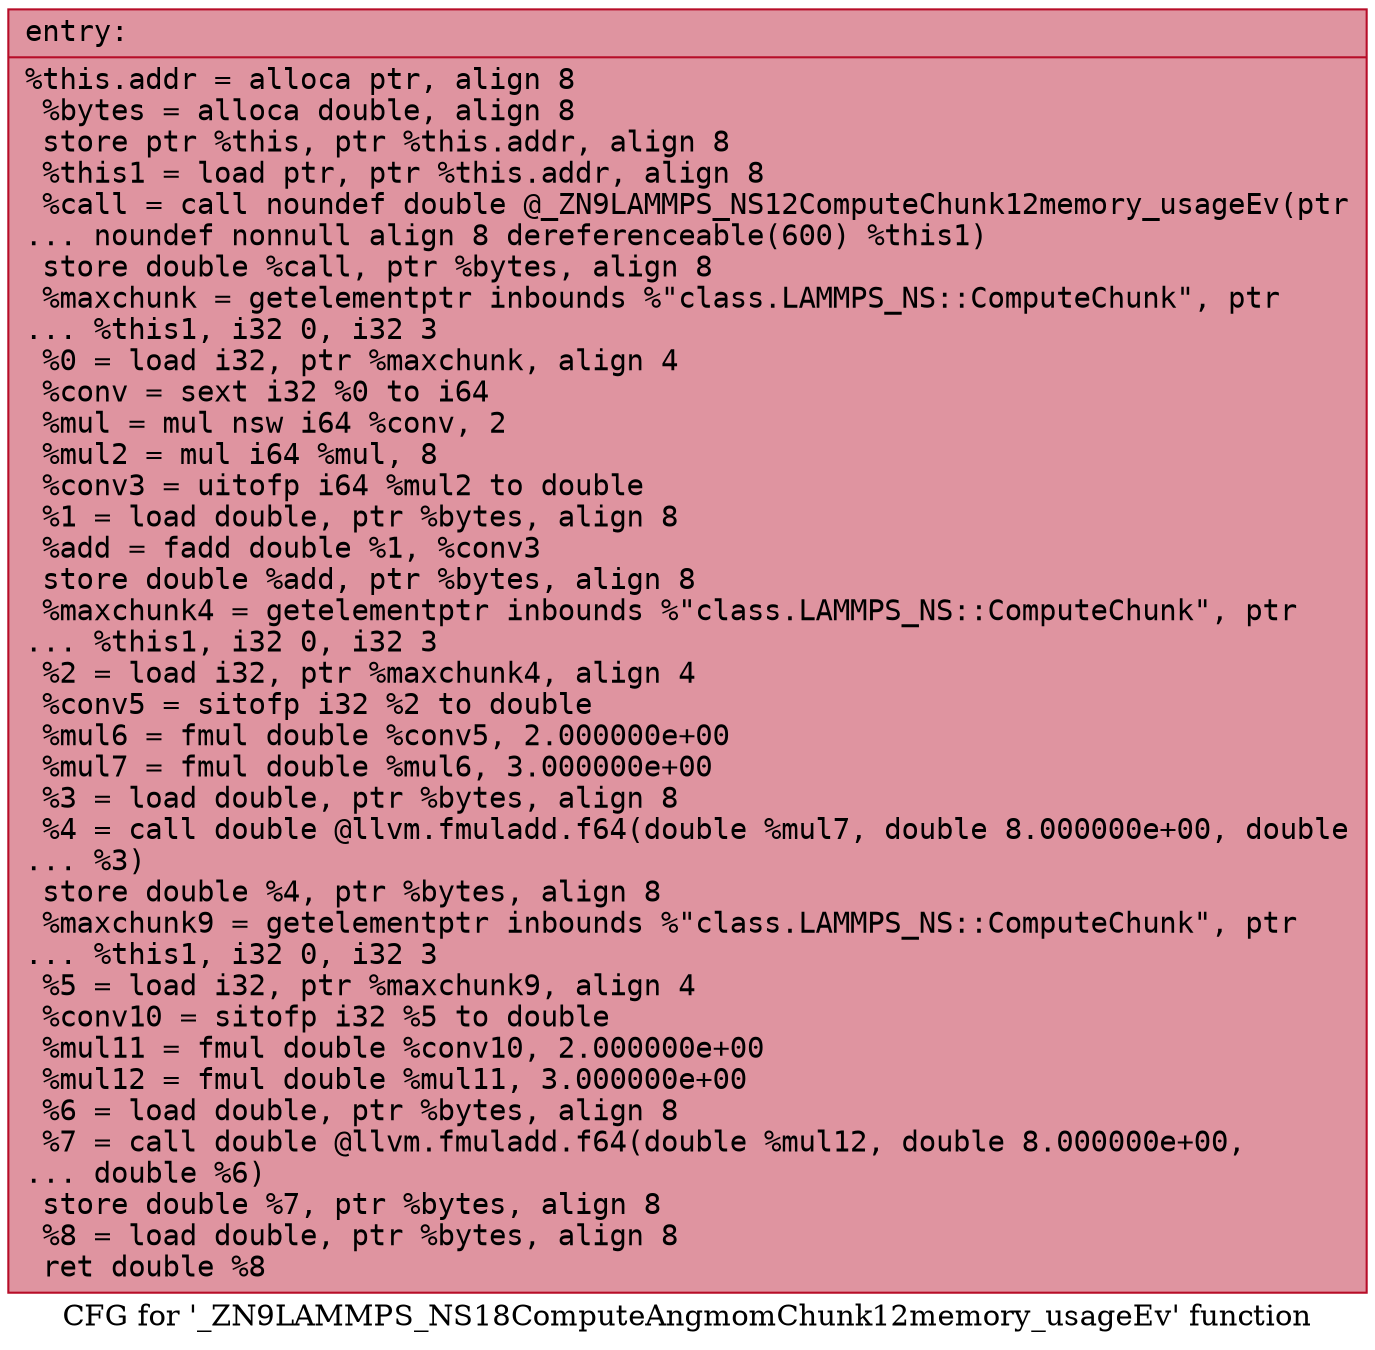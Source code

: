digraph "CFG for '_ZN9LAMMPS_NS18ComputeAngmomChunk12memory_usageEv' function" {
	label="CFG for '_ZN9LAMMPS_NS18ComputeAngmomChunk12memory_usageEv' function";

	Node0x55b35e9ed980 [shape=record,color="#b70d28ff", style=filled, fillcolor="#b70d2870" fontname="Courier",label="{entry:\l|  %this.addr = alloca ptr, align 8\l  %bytes = alloca double, align 8\l  store ptr %this, ptr %this.addr, align 8\l  %this1 = load ptr, ptr %this.addr, align 8\l  %call = call noundef double @_ZN9LAMMPS_NS12ComputeChunk12memory_usageEv(ptr\l... noundef nonnull align 8 dereferenceable(600) %this1)\l  store double %call, ptr %bytes, align 8\l  %maxchunk = getelementptr inbounds %\"class.LAMMPS_NS::ComputeChunk\", ptr\l... %this1, i32 0, i32 3\l  %0 = load i32, ptr %maxchunk, align 4\l  %conv = sext i32 %0 to i64\l  %mul = mul nsw i64 %conv, 2\l  %mul2 = mul i64 %mul, 8\l  %conv3 = uitofp i64 %mul2 to double\l  %1 = load double, ptr %bytes, align 8\l  %add = fadd double %1, %conv3\l  store double %add, ptr %bytes, align 8\l  %maxchunk4 = getelementptr inbounds %\"class.LAMMPS_NS::ComputeChunk\", ptr\l... %this1, i32 0, i32 3\l  %2 = load i32, ptr %maxchunk4, align 4\l  %conv5 = sitofp i32 %2 to double\l  %mul6 = fmul double %conv5, 2.000000e+00\l  %mul7 = fmul double %mul6, 3.000000e+00\l  %3 = load double, ptr %bytes, align 8\l  %4 = call double @llvm.fmuladd.f64(double %mul7, double 8.000000e+00, double\l... %3)\l  store double %4, ptr %bytes, align 8\l  %maxchunk9 = getelementptr inbounds %\"class.LAMMPS_NS::ComputeChunk\", ptr\l... %this1, i32 0, i32 3\l  %5 = load i32, ptr %maxchunk9, align 4\l  %conv10 = sitofp i32 %5 to double\l  %mul11 = fmul double %conv10, 2.000000e+00\l  %mul12 = fmul double %mul11, 3.000000e+00\l  %6 = load double, ptr %bytes, align 8\l  %7 = call double @llvm.fmuladd.f64(double %mul12, double 8.000000e+00,\l... double %6)\l  store double %7, ptr %bytes, align 8\l  %8 = load double, ptr %bytes, align 8\l  ret double %8\l}"];
}
